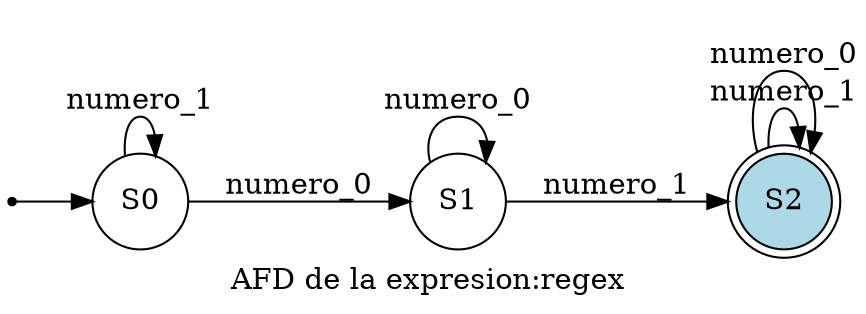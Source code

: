 digraph AFD {
    rankdir=LR;


    
    node [shape = point ]; qi

    node [shape = circle];qi ->S0;
S0 -> S0 [ label = "numero_1" ];S0 -> S1 [ label = "numero_0" ];S1 -> S2 [ label = "numero_1" ];S1 -> S1 [ label = "numero_0" ];S2 [shape = doublecircle style=filled, fillcolor=lightblue];
S2 -> S2 [ label = "numero_1" ];S2 -> S2 [ label = "numero_0" ];label="AFD de la expresion:regex "}
